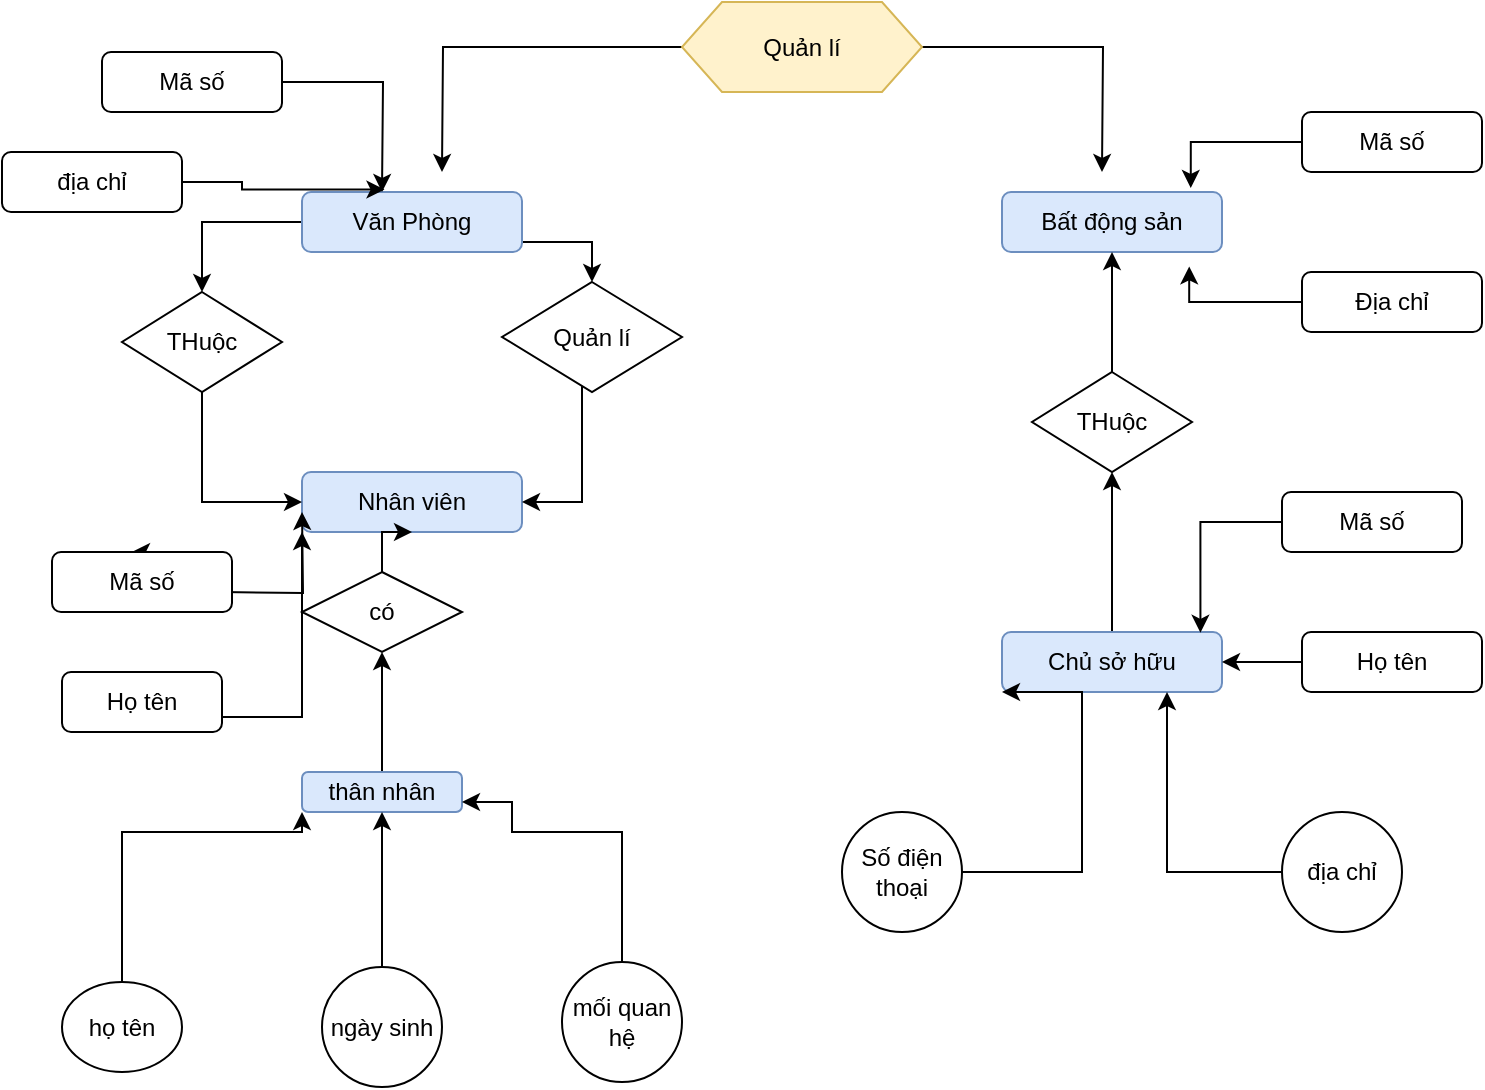 <mxfile version="15.5.8" type="github">
  <diagram id="C5RBs43oDa-KdzZeNtuy" name="Page-1">
    <mxGraphModel dx="1038" dy="588" grid="1" gridSize="10" guides="1" tooltips="1" connect="1" arrows="1" fold="1" page="1" pageScale="1" pageWidth="827" pageHeight="1169" math="0" shadow="0">
      <root>
        <mxCell id="WIyWlLk6GJQsqaUBKTNV-0" />
        <mxCell id="WIyWlLk6GJQsqaUBKTNV-1" parent="WIyWlLk6GJQsqaUBKTNV-0" />
        <mxCell id="hOjSMXQ_WYco6seBeJeG-5" value="" style="edgeStyle=orthogonalEdgeStyle;rounded=0;orthogonalLoop=1;jettySize=auto;html=1;" parent="WIyWlLk6GJQsqaUBKTNV-1" source="hOjSMXQ_WYco6seBeJeG-0" target="hOjSMXQ_WYco6seBeJeG-3" edge="1">
          <mxGeometry relative="1" as="geometry" />
        </mxCell>
        <mxCell id="hOjSMXQ_WYco6seBeJeG-6" value="" style="edgeStyle=orthogonalEdgeStyle;rounded=0;orthogonalLoop=1;jettySize=auto;html=1;" parent="WIyWlLk6GJQsqaUBKTNV-1" source="hOjSMXQ_WYco6seBeJeG-0" target="hOjSMXQ_WYco6seBeJeG-2" edge="1">
          <mxGeometry relative="1" as="geometry">
            <Array as="points">
              <mxPoint x="305" y="225" />
            </Array>
          </mxGeometry>
        </mxCell>
        <mxCell id="hOjSMXQ_WYco6seBeJeG-0" value="Văn Phòng" style="rounded=1;whiteSpace=wrap;html=1;fillColor=#dae8fc;strokeColor=#6c8ebf;" parent="WIyWlLk6GJQsqaUBKTNV-1" vertex="1">
          <mxGeometry x="160" y="200" width="110" height="30" as="geometry" />
        </mxCell>
        <mxCell id="hOjSMXQ_WYco6seBeJeG-1" value="Nhân viên" style="rounded=1;whiteSpace=wrap;html=1;fillColor=#dae8fc;strokeColor=#6c8ebf;" parent="WIyWlLk6GJQsqaUBKTNV-1" vertex="1">
          <mxGeometry x="160" y="340" width="110" height="30" as="geometry" />
        </mxCell>
        <mxCell id="hOjSMXQ_WYco6seBeJeG-7" value="" style="edgeStyle=orthogonalEdgeStyle;rounded=0;orthogonalLoop=1;jettySize=auto;html=1;" parent="WIyWlLk6GJQsqaUBKTNV-1" source="hOjSMXQ_WYco6seBeJeG-2" target="hOjSMXQ_WYco6seBeJeG-1" edge="1">
          <mxGeometry relative="1" as="geometry">
            <Array as="points">
              <mxPoint x="300" y="355" />
            </Array>
          </mxGeometry>
        </mxCell>
        <mxCell id="hOjSMXQ_WYco6seBeJeG-2" value="Quản lí" style="rhombus;whiteSpace=wrap;html=1;" parent="WIyWlLk6GJQsqaUBKTNV-1" vertex="1">
          <mxGeometry x="260" y="245" width="90" height="55" as="geometry" />
        </mxCell>
        <mxCell id="hOjSMXQ_WYco6seBeJeG-11" style="edgeStyle=orthogonalEdgeStyle;rounded=0;orthogonalLoop=1;jettySize=auto;html=1;entryX=0;entryY=0.5;entryDx=0;entryDy=0;" parent="WIyWlLk6GJQsqaUBKTNV-1" source="hOjSMXQ_WYco6seBeJeG-3" target="hOjSMXQ_WYco6seBeJeG-1" edge="1">
          <mxGeometry relative="1" as="geometry">
            <Array as="points">
              <mxPoint x="110" y="355" />
            </Array>
          </mxGeometry>
        </mxCell>
        <mxCell id="hOjSMXQ_WYco6seBeJeG-3" value="THuộc" style="rhombus;whiteSpace=wrap;html=1;" parent="WIyWlLk6GJQsqaUBKTNV-1" vertex="1">
          <mxGeometry x="70" y="250" width="80" height="50" as="geometry" />
        </mxCell>
        <mxCell id="hOjSMXQ_WYco6seBeJeG-15" value="" style="edgeStyle=orthogonalEdgeStyle;rounded=0;orthogonalLoop=1;jettySize=auto;html=1;" parent="WIyWlLk6GJQsqaUBKTNV-1" source="hOjSMXQ_WYco6seBeJeG-12" target="hOjSMXQ_WYco6seBeJeG-1" edge="1">
          <mxGeometry relative="1" as="geometry" />
        </mxCell>
        <mxCell id="hOjSMXQ_WYco6seBeJeG-12" value="có" style="rhombus;whiteSpace=wrap;html=1;" parent="WIyWlLk6GJQsqaUBKTNV-1" vertex="1">
          <mxGeometry x="160" y="390" width="80" height="40" as="geometry" />
        </mxCell>
        <mxCell id="hOjSMXQ_WYco6seBeJeG-14" value="" style="edgeStyle=orthogonalEdgeStyle;rounded=0;orthogonalLoop=1;jettySize=auto;html=1;" parent="WIyWlLk6GJQsqaUBKTNV-1" source="hOjSMXQ_WYco6seBeJeG-13" target="hOjSMXQ_WYco6seBeJeG-12" edge="1">
          <mxGeometry relative="1" as="geometry">
            <Array as="points">
              <mxPoint x="200" y="460" />
              <mxPoint x="200" y="460" />
            </Array>
          </mxGeometry>
        </mxCell>
        <mxCell id="hOjSMXQ_WYco6seBeJeG-13" value="thân nhân" style="rounded=1;whiteSpace=wrap;html=1;fillColor=#dae8fc;strokeColor=#6c8ebf;" parent="WIyWlLk6GJQsqaUBKTNV-1" vertex="1">
          <mxGeometry x="160" y="490" width="80" height="20" as="geometry" />
        </mxCell>
        <mxCell id="hOjSMXQ_WYco6seBeJeG-20" style="edgeStyle=orthogonalEdgeStyle;rounded=0;orthogonalLoop=1;jettySize=auto;html=1;entryX=1;entryY=0.75;entryDx=0;entryDy=0;" parent="WIyWlLk6GJQsqaUBKTNV-1" source="hOjSMXQ_WYco6seBeJeG-16" target="hOjSMXQ_WYco6seBeJeG-13" edge="1">
          <mxGeometry relative="1" as="geometry">
            <Array as="points">
              <mxPoint x="320" y="520" />
              <mxPoint x="265" y="520" />
              <mxPoint x="265" y="505" />
            </Array>
          </mxGeometry>
        </mxCell>
        <mxCell id="hOjSMXQ_WYco6seBeJeG-16" value="mối quan hệ" style="ellipse;whiteSpace=wrap;html=1;" parent="WIyWlLk6GJQsqaUBKTNV-1" vertex="1">
          <mxGeometry x="290" y="585" width="60" height="60" as="geometry" />
        </mxCell>
        <mxCell id="hOjSMXQ_WYco6seBeJeG-19" value="" style="edgeStyle=orthogonalEdgeStyle;rounded=0;orthogonalLoop=1;jettySize=auto;html=1;" parent="WIyWlLk6GJQsqaUBKTNV-1" source="hOjSMXQ_WYco6seBeJeG-17" target="hOjSMXQ_WYco6seBeJeG-13" edge="1">
          <mxGeometry relative="1" as="geometry" />
        </mxCell>
        <mxCell id="hOjSMXQ_WYco6seBeJeG-17" value="ngày sinh" style="ellipse;whiteSpace=wrap;html=1;" parent="WIyWlLk6GJQsqaUBKTNV-1" vertex="1">
          <mxGeometry x="170" y="587.5" width="60" height="60" as="geometry" />
        </mxCell>
        <mxCell id="hOjSMXQ_WYco6seBeJeG-21" style="edgeStyle=orthogonalEdgeStyle;rounded=0;orthogonalLoop=1;jettySize=auto;html=1;entryX=0;entryY=1;entryDx=0;entryDy=0;" parent="WIyWlLk6GJQsqaUBKTNV-1" source="hOjSMXQ_WYco6seBeJeG-18" target="hOjSMXQ_WYco6seBeJeG-13" edge="1">
          <mxGeometry relative="1" as="geometry">
            <Array as="points">
              <mxPoint x="70" y="520" />
              <mxPoint x="160" y="520" />
            </Array>
          </mxGeometry>
        </mxCell>
        <mxCell id="hOjSMXQ_WYco6seBeJeG-18" value="họ tên" style="ellipse;whiteSpace=wrap;html=1;" parent="WIyWlLk6GJQsqaUBKTNV-1" vertex="1">
          <mxGeometry x="40" y="595" width="60" height="45" as="geometry" />
        </mxCell>
        <mxCell id="hOjSMXQ_WYco6seBeJeG-25" style="edgeStyle=orthogonalEdgeStyle;rounded=0;orthogonalLoop=1;jettySize=auto;html=1;entryX=0;entryY=1;entryDx=0;entryDy=0;exitX=1;exitY=0.75;exitDx=0;exitDy=0;" parent="WIyWlLk6GJQsqaUBKTNV-1" source="hOjSMXQ_WYco6seBeJeG-28" target="hOjSMXQ_WYco6seBeJeG-1" edge="1">
          <mxGeometry relative="1" as="geometry">
            <mxPoint x="125" y="460" as="sourcePoint" />
          </mxGeometry>
        </mxCell>
        <mxCell id="hOjSMXQ_WYco6seBeJeG-26" style="edgeStyle=orthogonalEdgeStyle;rounded=0;orthogonalLoop=1;jettySize=auto;html=1;" parent="WIyWlLk6GJQsqaUBKTNV-1" edge="1">
          <mxGeometry relative="1" as="geometry">
            <mxPoint x="160" y="360" as="targetPoint" />
            <mxPoint x="120" y="400" as="sourcePoint" />
          </mxGeometry>
        </mxCell>
        <mxCell id="hOjSMXQ_WYco6seBeJeG-24" style="edgeStyle=orthogonalEdgeStyle;rounded=0;orthogonalLoop=1;jettySize=auto;html=1;exitX=0.5;exitY=0;exitDx=0;exitDy=0;entryX=0.25;entryY=0;entryDx=0;entryDy=0;" parent="WIyWlLk6GJQsqaUBKTNV-1" edge="1">
          <mxGeometry relative="1" as="geometry">
            <mxPoint x="90" y="380" as="sourcePoint" />
            <mxPoint x="75" y="380" as="targetPoint" />
          </mxGeometry>
        </mxCell>
        <mxCell id="hOjSMXQ_WYco6seBeJeG-27" value="Mã số" style="rounded=1;whiteSpace=wrap;html=1;" parent="WIyWlLk6GJQsqaUBKTNV-1" vertex="1">
          <mxGeometry x="35" y="380" width="90" height="30" as="geometry" />
        </mxCell>
        <mxCell id="hOjSMXQ_WYco6seBeJeG-28" value="Họ tên" style="rounded=1;whiteSpace=wrap;html=1;" parent="WIyWlLk6GJQsqaUBKTNV-1" vertex="1">
          <mxGeometry x="40" y="440" width="80" height="30" as="geometry" />
        </mxCell>
        <mxCell id="hOjSMXQ_WYco6seBeJeG-33" style="edgeStyle=orthogonalEdgeStyle;rounded=0;orthogonalLoop=1;jettySize=auto;html=1;" parent="WIyWlLk6GJQsqaUBKTNV-1" source="hOjSMXQ_WYco6seBeJeG-30" edge="1">
          <mxGeometry relative="1" as="geometry">
            <mxPoint x="200" y="200" as="targetPoint" />
          </mxGeometry>
        </mxCell>
        <mxCell id="hOjSMXQ_WYco6seBeJeG-30" value="Mã số" style="rounded=1;whiteSpace=wrap;html=1;" parent="WIyWlLk6GJQsqaUBKTNV-1" vertex="1">
          <mxGeometry x="60" y="130" width="90" height="30" as="geometry" />
        </mxCell>
        <mxCell id="hOjSMXQ_WYco6seBeJeG-32" style="edgeStyle=orthogonalEdgeStyle;rounded=0;orthogonalLoop=1;jettySize=auto;html=1;exitX=1;exitY=0.5;exitDx=0;exitDy=0;entryX=0.375;entryY=-0.04;entryDx=0;entryDy=0;entryPerimeter=0;" parent="WIyWlLk6GJQsqaUBKTNV-1" source="hOjSMXQ_WYco6seBeJeG-31" target="hOjSMXQ_WYco6seBeJeG-0" edge="1">
          <mxGeometry relative="1" as="geometry" />
        </mxCell>
        <mxCell id="hOjSMXQ_WYco6seBeJeG-31" value="địa chỉ" style="rounded=1;whiteSpace=wrap;html=1;" parent="WIyWlLk6GJQsqaUBKTNV-1" vertex="1">
          <mxGeometry x="10" y="180" width="90" height="30" as="geometry" />
        </mxCell>
        <mxCell id="hOjSMXQ_WYco6seBeJeG-34" value="Bất động sản" style="rounded=1;whiteSpace=wrap;html=1;fillColor=#dae8fc;strokeColor=#6c8ebf;" parent="WIyWlLk6GJQsqaUBKTNV-1" vertex="1">
          <mxGeometry x="510" y="200" width="110" height="30" as="geometry" />
        </mxCell>
        <mxCell id="hOjSMXQ_WYco6seBeJeG-39" style="edgeStyle=orthogonalEdgeStyle;rounded=0;orthogonalLoop=1;jettySize=auto;html=1;entryX=0.858;entryY=-0.067;entryDx=0;entryDy=0;entryPerimeter=0;" parent="WIyWlLk6GJQsqaUBKTNV-1" source="hOjSMXQ_WYco6seBeJeG-36" target="hOjSMXQ_WYco6seBeJeG-34" edge="1">
          <mxGeometry relative="1" as="geometry" />
        </mxCell>
        <mxCell id="hOjSMXQ_WYco6seBeJeG-36" value="Mã số" style="rounded=1;whiteSpace=wrap;html=1;" parent="WIyWlLk6GJQsqaUBKTNV-1" vertex="1">
          <mxGeometry x="660" y="160" width="90" height="30" as="geometry" />
        </mxCell>
        <mxCell id="hOjSMXQ_WYco6seBeJeG-40" style="edgeStyle=orthogonalEdgeStyle;rounded=0;orthogonalLoop=1;jettySize=auto;html=1;entryX=0.851;entryY=1.24;entryDx=0;entryDy=0;entryPerimeter=0;" parent="WIyWlLk6GJQsqaUBKTNV-1" source="hOjSMXQ_WYco6seBeJeG-38" target="hOjSMXQ_WYco6seBeJeG-34" edge="1">
          <mxGeometry relative="1" as="geometry" />
        </mxCell>
        <mxCell id="hOjSMXQ_WYco6seBeJeG-38" value="Địa chỉ" style="rounded=1;whiteSpace=wrap;html=1;" parent="WIyWlLk6GJQsqaUBKTNV-1" vertex="1">
          <mxGeometry x="660" y="240" width="90" height="30" as="geometry" />
        </mxCell>
        <mxCell id="hOjSMXQ_WYco6seBeJeG-42" style="edgeStyle=orthogonalEdgeStyle;rounded=0;orthogonalLoop=1;jettySize=auto;html=1;" parent="WIyWlLk6GJQsqaUBKTNV-1" source="hOjSMXQ_WYco6seBeJeG-41" edge="1">
          <mxGeometry relative="1" as="geometry">
            <mxPoint x="230" y="190" as="targetPoint" />
          </mxGeometry>
        </mxCell>
        <mxCell id="hOjSMXQ_WYco6seBeJeG-43" style="edgeStyle=orthogonalEdgeStyle;rounded=0;orthogonalLoop=1;jettySize=auto;html=1;" parent="WIyWlLk6GJQsqaUBKTNV-1" source="hOjSMXQ_WYco6seBeJeG-41" edge="1">
          <mxGeometry relative="1" as="geometry">
            <mxPoint x="560" y="190" as="targetPoint" />
          </mxGeometry>
        </mxCell>
        <mxCell id="hOjSMXQ_WYco6seBeJeG-41" value="Quản lí" style="shape=hexagon;perimeter=hexagonPerimeter2;whiteSpace=wrap;html=1;fixedSize=1;fillColor=#fff2cc;strokeColor=#d6b656;" parent="WIyWlLk6GJQsqaUBKTNV-1" vertex="1">
          <mxGeometry x="350" y="105" width="120" height="45" as="geometry" />
        </mxCell>
        <mxCell id="hOjSMXQ_WYco6seBeJeG-57" value="" style="edgeStyle=orthogonalEdgeStyle;rounded=0;orthogonalLoop=1;jettySize=auto;html=1;" parent="WIyWlLk6GJQsqaUBKTNV-1" source="hOjSMXQ_WYco6seBeJeG-44" target="hOjSMXQ_WYco6seBeJeG-55" edge="1">
          <mxGeometry relative="1" as="geometry" />
        </mxCell>
        <mxCell id="hOjSMXQ_WYco6seBeJeG-44" value="Chủ sở hữu" style="rounded=1;whiteSpace=wrap;html=1;fillColor=#dae8fc;strokeColor=#6c8ebf;" parent="WIyWlLk6GJQsqaUBKTNV-1" vertex="1">
          <mxGeometry x="510" y="420" width="110" height="30" as="geometry" />
        </mxCell>
        <mxCell id="hOjSMXQ_WYco6seBeJeG-48" style="edgeStyle=orthogonalEdgeStyle;rounded=0;orthogonalLoop=1;jettySize=auto;html=1;entryX=0;entryY=1;entryDx=0;entryDy=0;" parent="WIyWlLk6GJQsqaUBKTNV-1" source="hOjSMXQ_WYco6seBeJeG-45" target="hOjSMXQ_WYco6seBeJeG-44" edge="1">
          <mxGeometry relative="1" as="geometry">
            <Array as="points">
              <mxPoint x="550" y="540" />
              <mxPoint x="550" y="450" />
            </Array>
          </mxGeometry>
        </mxCell>
        <mxCell id="hOjSMXQ_WYco6seBeJeG-45" value="Số điện thoại" style="ellipse;whiteSpace=wrap;html=1;" parent="WIyWlLk6GJQsqaUBKTNV-1" vertex="1">
          <mxGeometry x="430" y="510" width="60" height="60" as="geometry" />
        </mxCell>
        <mxCell id="hOjSMXQ_WYco6seBeJeG-49" style="edgeStyle=orthogonalEdgeStyle;rounded=0;orthogonalLoop=1;jettySize=auto;html=1;entryX=0.75;entryY=1;entryDx=0;entryDy=0;" parent="WIyWlLk6GJQsqaUBKTNV-1" source="hOjSMXQ_WYco6seBeJeG-46" target="hOjSMXQ_WYco6seBeJeG-44" edge="1">
          <mxGeometry relative="1" as="geometry" />
        </mxCell>
        <mxCell id="hOjSMXQ_WYco6seBeJeG-46" value="địa chỉ" style="ellipse;whiteSpace=wrap;html=1;" parent="WIyWlLk6GJQsqaUBKTNV-1" vertex="1">
          <mxGeometry x="650" y="510" width="60" height="60" as="geometry" />
        </mxCell>
        <mxCell id="hOjSMXQ_WYco6seBeJeG-53" style="edgeStyle=orthogonalEdgeStyle;rounded=0;orthogonalLoop=1;jettySize=auto;html=1;entryX=0.902;entryY=0.013;entryDx=0;entryDy=0;entryPerimeter=0;" parent="WIyWlLk6GJQsqaUBKTNV-1" source="hOjSMXQ_WYco6seBeJeG-51" target="hOjSMXQ_WYco6seBeJeG-44" edge="1">
          <mxGeometry relative="1" as="geometry" />
        </mxCell>
        <mxCell id="hOjSMXQ_WYco6seBeJeG-51" value="Mã số" style="rounded=1;whiteSpace=wrap;html=1;" parent="WIyWlLk6GJQsqaUBKTNV-1" vertex="1">
          <mxGeometry x="650" y="350" width="90" height="30" as="geometry" />
        </mxCell>
        <mxCell id="hOjSMXQ_WYco6seBeJeG-54" value="" style="edgeStyle=orthogonalEdgeStyle;rounded=0;orthogonalLoop=1;jettySize=auto;html=1;" parent="WIyWlLk6GJQsqaUBKTNV-1" source="hOjSMXQ_WYco6seBeJeG-52" target="hOjSMXQ_WYco6seBeJeG-44" edge="1">
          <mxGeometry relative="1" as="geometry" />
        </mxCell>
        <mxCell id="hOjSMXQ_WYco6seBeJeG-52" value="Họ tên" style="rounded=1;whiteSpace=wrap;html=1;" parent="WIyWlLk6GJQsqaUBKTNV-1" vertex="1">
          <mxGeometry x="660" y="420" width="90" height="30" as="geometry" />
        </mxCell>
        <mxCell id="hOjSMXQ_WYco6seBeJeG-56" value="" style="edgeStyle=orthogonalEdgeStyle;rounded=0;orthogonalLoop=1;jettySize=auto;html=1;" parent="WIyWlLk6GJQsqaUBKTNV-1" source="hOjSMXQ_WYco6seBeJeG-55" target="hOjSMXQ_WYco6seBeJeG-34" edge="1">
          <mxGeometry relative="1" as="geometry" />
        </mxCell>
        <mxCell id="hOjSMXQ_WYco6seBeJeG-55" value="THuộc" style="rhombus;whiteSpace=wrap;html=1;" parent="WIyWlLk6GJQsqaUBKTNV-1" vertex="1">
          <mxGeometry x="525" y="290" width="80" height="50" as="geometry" />
        </mxCell>
      </root>
    </mxGraphModel>
  </diagram>
</mxfile>

